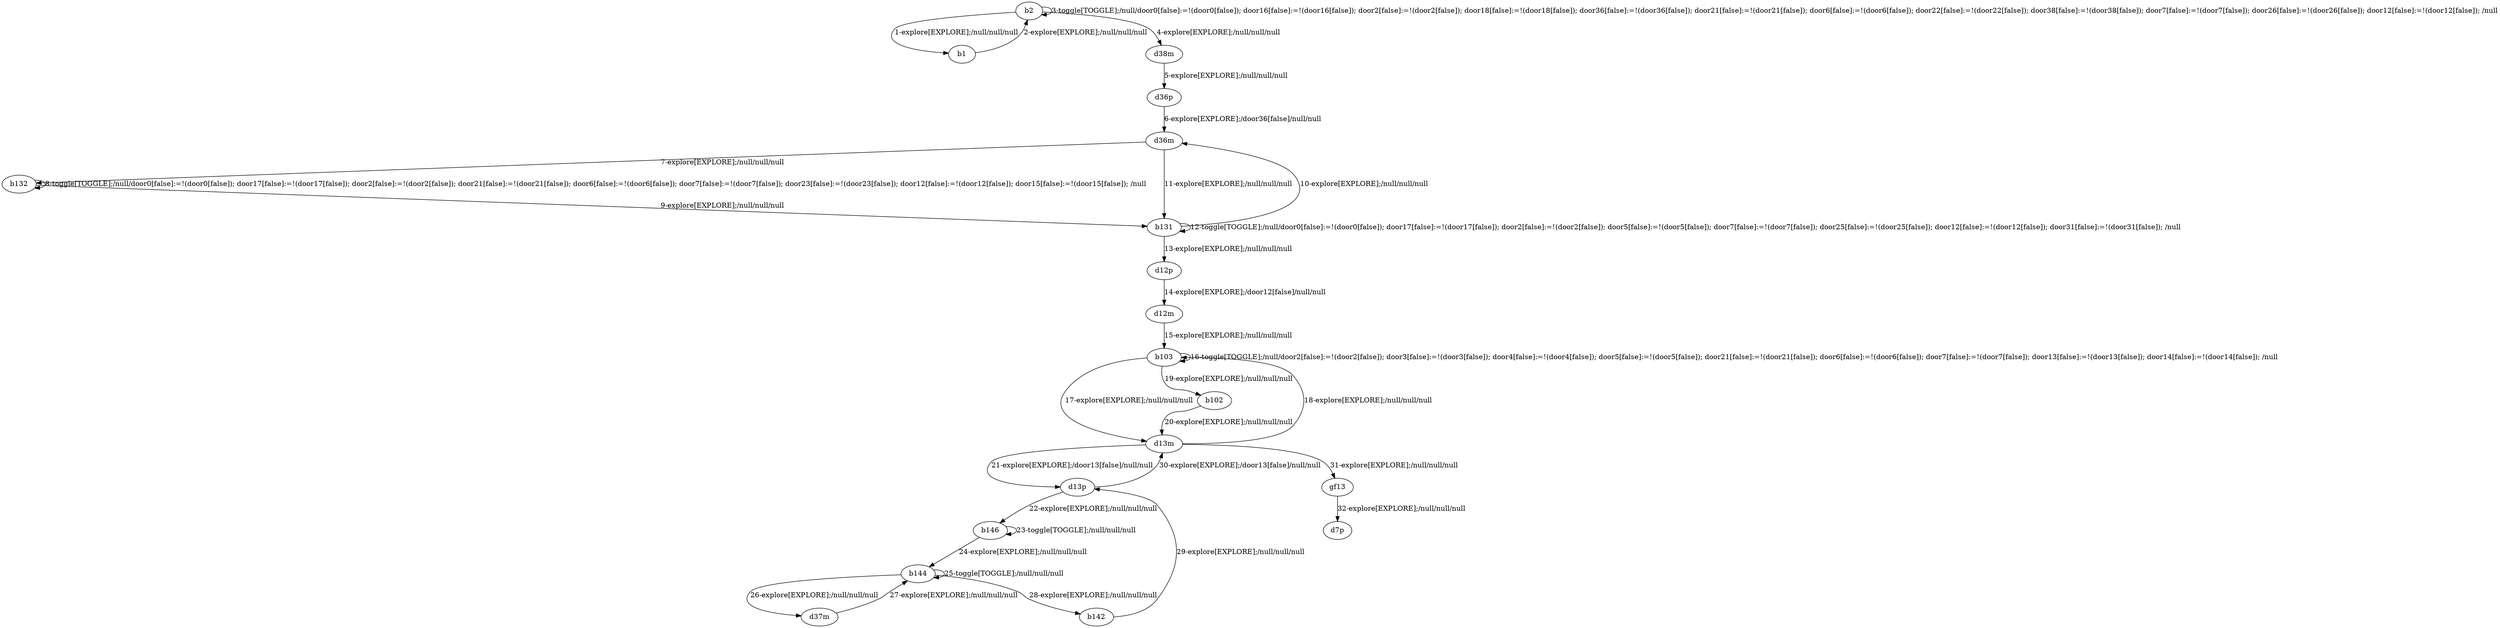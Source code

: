 # Total number of goals covered by this test: 1
# b146 --> b146

digraph g {
"b2" -> "b1" [label = "1-explore[EXPLORE];/null/null/null"];
"b1" -> "b2" [label = "2-explore[EXPLORE];/null/null/null"];
"b2" -> "b2" [label = "3-toggle[TOGGLE];/null/door0[false]:=!(door0[false]); door16[false]:=!(door16[false]); door2[false]:=!(door2[false]); door18[false]:=!(door18[false]); door36[false]:=!(door36[false]); door21[false]:=!(door21[false]); door6[false]:=!(door6[false]); door22[false]:=!(door22[false]); door38[false]:=!(door38[false]); door7[false]:=!(door7[false]); door26[false]:=!(door26[false]); door12[false]:=!(door12[false]); /null"];
"b2" -> "d38m" [label = "4-explore[EXPLORE];/null/null/null"];
"d38m" -> "d36p" [label = "5-explore[EXPLORE];/null/null/null"];
"d36p" -> "d36m" [label = "6-explore[EXPLORE];/door36[false]/null/null"];
"d36m" -> "b132" [label = "7-explore[EXPLORE];/null/null/null"];
"b132" -> "b132" [label = "8-toggle[TOGGLE];/null/door0[false]:=!(door0[false]); door17[false]:=!(door17[false]); door2[false]:=!(door2[false]); door21[false]:=!(door21[false]); door6[false]:=!(door6[false]); door7[false]:=!(door7[false]); door23[false]:=!(door23[false]); door12[false]:=!(door12[false]); door15[false]:=!(door15[false]); /null"];
"b132" -> "b131" [label = "9-explore[EXPLORE];/null/null/null"];
"b131" -> "d36m" [label = "10-explore[EXPLORE];/null/null/null"];
"d36m" -> "b131" [label = "11-explore[EXPLORE];/null/null/null"];
"b131" -> "b131" [label = "12-toggle[TOGGLE];/null/door0[false]:=!(door0[false]); door17[false]:=!(door17[false]); door2[false]:=!(door2[false]); door5[false]:=!(door5[false]); door7[false]:=!(door7[false]); door25[false]:=!(door25[false]); door12[false]:=!(door12[false]); door31[false]:=!(door31[false]); /null"];
"b131" -> "d12p" [label = "13-explore[EXPLORE];/null/null/null"];
"d12p" -> "d12m" [label = "14-explore[EXPLORE];/door12[false]/null/null"];
"d12m" -> "b103" [label = "15-explore[EXPLORE];/null/null/null"];
"b103" -> "b103" [label = "16-toggle[TOGGLE];/null/door2[false]:=!(door2[false]); door3[false]:=!(door3[false]); door4[false]:=!(door4[false]); door5[false]:=!(door5[false]); door21[false]:=!(door21[false]); door6[false]:=!(door6[false]); door7[false]:=!(door7[false]); door13[false]:=!(door13[false]); door14[false]:=!(door14[false]); /null"];
"b103" -> "d13m" [label = "17-explore[EXPLORE];/null/null/null"];
"d13m" -> "b103" [label = "18-explore[EXPLORE];/null/null/null"];
"b103" -> "b102" [label = "19-explore[EXPLORE];/null/null/null"];
"b102" -> "d13m" [label = "20-explore[EXPLORE];/null/null/null"];
"d13m" -> "d13p" [label = "21-explore[EXPLORE];/door13[false]/null/null"];
"d13p" -> "b146" [label = "22-explore[EXPLORE];/null/null/null"];
"b146" -> "b146" [label = "23-toggle[TOGGLE];/null/null/null"];
"b146" -> "b144" [label = "24-explore[EXPLORE];/null/null/null"];
"b144" -> "b144" [label = "25-toggle[TOGGLE];/null/null/null"];
"b144" -> "d37m" [label = "26-explore[EXPLORE];/null/null/null"];
"d37m" -> "b144" [label = "27-explore[EXPLORE];/null/null/null"];
"b144" -> "b142" [label = "28-explore[EXPLORE];/null/null/null"];
"b142" -> "d13p" [label = "29-explore[EXPLORE];/null/null/null"];
"d13p" -> "d13m" [label = "30-explore[EXPLORE];/door13[false]/null/null"];
"d13m" -> "gf13" [label = "31-explore[EXPLORE];/null/null/null"];
"gf13" -> "d7p" [label = "32-explore[EXPLORE];/null/null/null"];
}